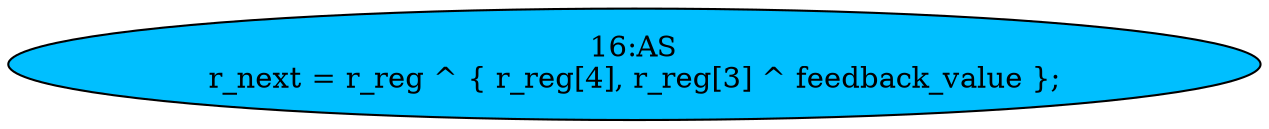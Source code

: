 strict digraph "" {
	node [label="\N"];
	"16:AS"	[ast="<pyverilog.vparser.ast.Assign object at 0x7fe0117e8e90>",
		def_var="['r_next']",
		fillcolor=deepskyblue,
		label="16:AS
r_next = r_reg ^ { r_reg[4], r_reg[3] ^ feedback_value };",
		statements="[]",
		style=filled,
		typ=Assign,
		use_var="['r_reg', 'r_reg', 'r_reg', 'feedback_value']"];
}
